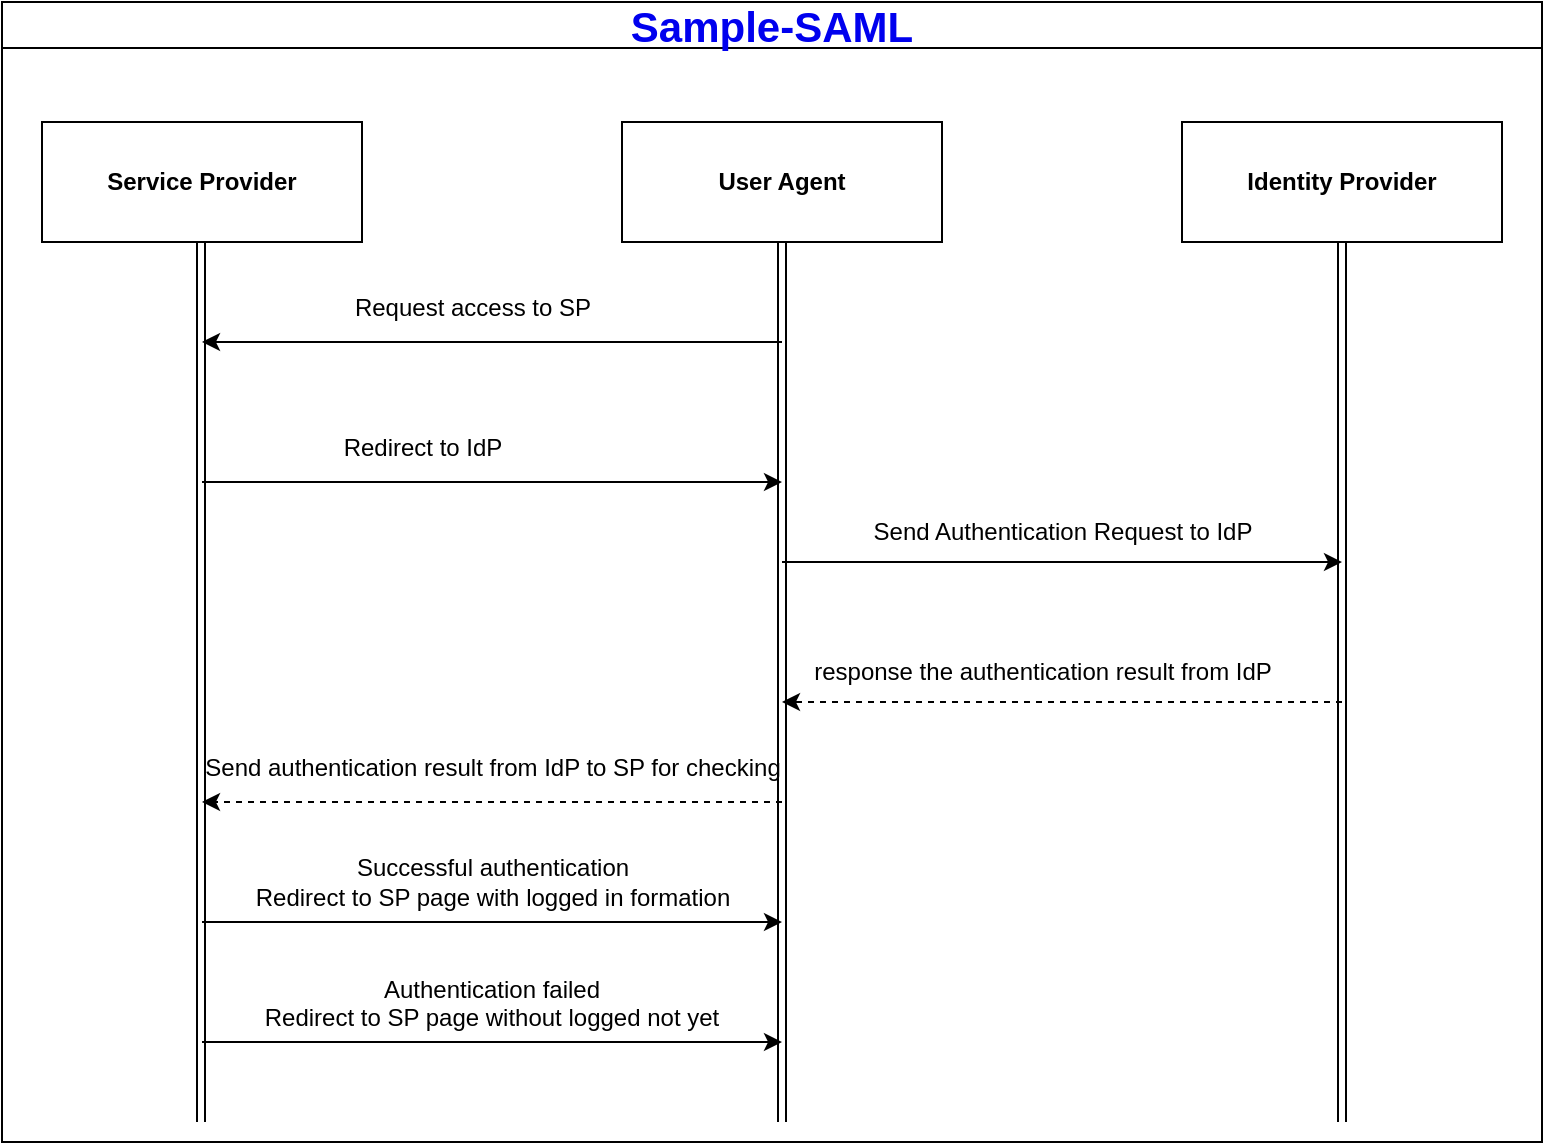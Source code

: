 <mxfile version="21.6.8" type="device">
  <diagram name="Page-1" id="FOyV2IrH_sHisQh-LYC9">
    <mxGraphModel dx="1434" dy="844" grid="1" gridSize="10" guides="1" tooltips="1" connect="1" arrows="1" fold="1" page="1" pageScale="1" pageWidth="850" pageHeight="1100" math="0" shadow="0">
      <root>
        <mxCell id="0" />
        <mxCell id="1" parent="0" />
        <mxCell id="Z57L1shPjsP7Sok_sLZb-1" value="&lt;b&gt;Service Provider&lt;/b&gt;" style="rounded=0;whiteSpace=wrap;html=1;" vertex="1" parent="1">
          <mxGeometry x="70" y="140" width="160" height="60" as="geometry" />
        </mxCell>
        <mxCell id="Z57L1shPjsP7Sok_sLZb-7" style="edgeStyle=orthogonalEdgeStyle;rounded=0;orthogonalLoop=1;jettySize=auto;html=1;shape=link;" edge="1" parent="1" source="Z57L1shPjsP7Sok_sLZb-4">
          <mxGeometry relative="1" as="geometry">
            <mxPoint x="440" y="640" as="targetPoint" />
          </mxGeometry>
        </mxCell>
        <mxCell id="Z57L1shPjsP7Sok_sLZb-4" value="&lt;b&gt;User Agent&lt;/b&gt;" style="rounded=0;whiteSpace=wrap;html=1;" vertex="1" parent="1">
          <mxGeometry x="360" y="140" width="160" height="60" as="geometry" />
        </mxCell>
        <mxCell id="Z57L1shPjsP7Sok_sLZb-9" style="edgeStyle=orthogonalEdgeStyle;rounded=0;orthogonalLoop=1;jettySize=auto;html=1;shape=link;" edge="1" parent="1" source="Z57L1shPjsP7Sok_sLZb-5">
          <mxGeometry relative="1" as="geometry">
            <mxPoint x="720" y="640" as="targetPoint" />
          </mxGeometry>
        </mxCell>
        <mxCell id="Z57L1shPjsP7Sok_sLZb-5" value="&lt;b&gt;Identity Provider&lt;/b&gt;" style="rounded=0;whiteSpace=wrap;html=1;" vertex="1" parent="1">
          <mxGeometry x="640" y="140" width="160" height="60" as="geometry" />
        </mxCell>
        <mxCell id="Z57L1shPjsP7Sok_sLZb-10" value="" style="endArrow=classic;html=1;rounded=0;" edge="1" parent="1">
          <mxGeometry width="50" height="50" relative="1" as="geometry">
            <mxPoint x="440" y="250" as="sourcePoint" />
            <mxPoint x="150" y="250" as="targetPoint" />
          </mxGeometry>
        </mxCell>
        <mxCell id="Z57L1shPjsP7Sok_sLZb-11" value="Request access to SP" style="text;html=1;align=center;verticalAlign=middle;resizable=0;points=[];autosize=1;strokeColor=none;fillColor=none;" vertex="1" parent="1">
          <mxGeometry x="215" y="218" width="140" height="30" as="geometry" />
        </mxCell>
        <mxCell id="Z57L1shPjsP7Sok_sLZb-12" value="" style="endArrow=classic;html=1;rounded=0;" edge="1" parent="1">
          <mxGeometry width="50" height="50" relative="1" as="geometry">
            <mxPoint x="150" y="320" as="sourcePoint" />
            <mxPoint x="440" y="320" as="targetPoint" />
          </mxGeometry>
        </mxCell>
        <mxCell id="Z57L1shPjsP7Sok_sLZb-13" value="Redirect to IdP" style="text;html=1;align=center;verticalAlign=middle;resizable=0;points=[];autosize=1;strokeColor=none;fillColor=none;" vertex="1" parent="1">
          <mxGeometry x="210" y="288" width="100" height="30" as="geometry" />
        </mxCell>
        <mxCell id="Z57L1shPjsP7Sok_sLZb-14" value="" style="endArrow=classic;html=1;rounded=0;" edge="1" parent="1">
          <mxGeometry width="50" height="50" relative="1" as="geometry">
            <mxPoint x="440" y="360" as="sourcePoint" />
            <mxPoint x="720" y="360" as="targetPoint" />
          </mxGeometry>
        </mxCell>
        <mxCell id="Z57L1shPjsP7Sok_sLZb-15" value="Send Authentication Request to IdP" style="text;html=1;align=center;verticalAlign=middle;resizable=0;points=[];autosize=1;strokeColor=none;fillColor=none;" vertex="1" parent="1">
          <mxGeometry x="475" y="330" width="210" height="30" as="geometry" />
        </mxCell>
        <mxCell id="Z57L1shPjsP7Sok_sLZb-16" value="" style="endArrow=classic;html=1;rounded=0;dashed=1;" edge="1" parent="1">
          <mxGeometry width="50" height="50" relative="1" as="geometry">
            <mxPoint x="720" y="430" as="sourcePoint" />
            <mxPoint x="440" y="430" as="targetPoint" />
          </mxGeometry>
        </mxCell>
        <mxCell id="Z57L1shPjsP7Sok_sLZb-17" value="response the authentication result from IdP" style="text;html=1;align=center;verticalAlign=middle;resizable=0;points=[];autosize=1;strokeColor=none;fillColor=none;" vertex="1" parent="1">
          <mxGeometry x="445" y="400" width="250" height="30" as="geometry" />
        </mxCell>
        <mxCell id="Z57L1shPjsP7Sok_sLZb-18" value="" style="endArrow=classic;html=1;rounded=0;dashed=1;" edge="1" parent="1">
          <mxGeometry width="50" height="50" relative="1" as="geometry">
            <mxPoint x="440" y="480" as="sourcePoint" />
            <mxPoint x="150" y="480" as="targetPoint" />
          </mxGeometry>
        </mxCell>
        <mxCell id="Z57L1shPjsP7Sok_sLZb-20" value="Send authentication result from IdP to SP for checking" style="text;html=1;align=center;verticalAlign=middle;resizable=0;points=[];autosize=1;strokeColor=none;fillColor=none;" vertex="1" parent="1">
          <mxGeometry x="140" y="448" width="310" height="30" as="geometry" />
        </mxCell>
        <mxCell id="Z57L1shPjsP7Sok_sLZb-21" value="" style="endArrow=classic;html=1;rounded=0;" edge="1" parent="1">
          <mxGeometry width="50" height="50" relative="1" as="geometry">
            <mxPoint x="150" y="540" as="sourcePoint" />
            <mxPoint x="440" y="540" as="targetPoint" />
          </mxGeometry>
        </mxCell>
        <mxCell id="Z57L1shPjsP7Sok_sLZb-22" value="Successful authentication&lt;br&gt;Redirect to SP page with logged in formation" style="text;html=1;align=center;verticalAlign=middle;resizable=0;points=[];autosize=1;strokeColor=none;fillColor=none;" vertex="1" parent="1">
          <mxGeometry x="165" y="500" width="260" height="40" as="geometry" />
        </mxCell>
        <mxCell id="Z57L1shPjsP7Sok_sLZb-23" value="" style="endArrow=classic;html=1;rounded=0;" edge="1" parent="1">
          <mxGeometry width="50" height="50" relative="1" as="geometry">
            <mxPoint x="150" y="600" as="sourcePoint" />
            <mxPoint x="440" y="600" as="targetPoint" />
          </mxGeometry>
        </mxCell>
        <mxCell id="Z57L1shPjsP7Sok_sLZb-28" value="&lt;a style=&quot;border-color: var(--border-color); font-size: 21px; background-color: transparent; box-sizing: border-box; text-decoration-line: none; text-overflow: ellipsis; overflow-x: hidden !important; display: block !important;&quot; href=&quot;https://github.com/thiemthanh123/Sample-SAML&quot; class=&quot;d-block overflow-x-hidden color-fg-default&quot; data-turbo-frame=&quot;repo-content-turbo-frame&quot; data-pjax=&quot;#repo-content-pjax-container&quot;&gt;Sample-SAML&lt;/a&gt;" style="swimlane;whiteSpace=wrap;html=1;" vertex="1" parent="1">
          <mxGeometry x="50" y="80" width="770" height="570" as="geometry" />
        </mxCell>
        <mxCell id="Z57L1shPjsP7Sok_sLZb-24" value="Authentication failed&lt;br&gt;Redirect to SP page without logged not yet" style="text;whiteSpace=wrap;html=1;align=center;" vertex="1" parent="Z57L1shPjsP7Sok_sLZb-28">
          <mxGeometry x="105" y="480" width="280" height="50" as="geometry" />
        </mxCell>
        <mxCell id="Z57L1shPjsP7Sok_sLZb-8" style="edgeStyle=orthogonalEdgeStyle;rounded=0;orthogonalLoop=1;jettySize=auto;html=1;shape=link;strokeWidth=1;" edge="1" parent="Z57L1shPjsP7Sok_sLZb-28">
          <mxGeometry relative="1" as="geometry">
            <mxPoint x="99.5" y="560" as="targetPoint" />
            <mxPoint x="99.5" y="120" as="sourcePoint" />
          </mxGeometry>
        </mxCell>
      </root>
    </mxGraphModel>
  </diagram>
</mxfile>
